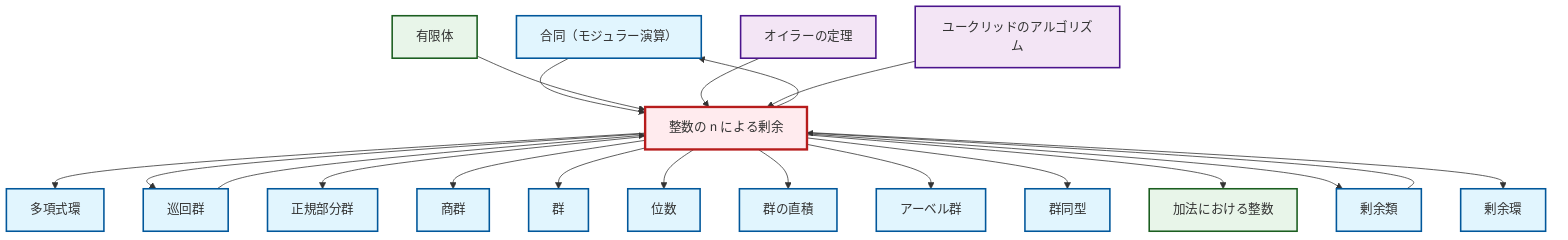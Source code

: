 graph TD
    classDef definition fill:#e1f5fe,stroke:#01579b,stroke-width:2px
    classDef theorem fill:#f3e5f5,stroke:#4a148c,stroke-width:2px
    classDef axiom fill:#fff3e0,stroke:#e65100,stroke-width:2px
    classDef example fill:#e8f5e9,stroke:#1b5e20,stroke-width:2px
    classDef current fill:#ffebee,stroke:#b71c1c,stroke-width:3px
    def-congruence["合同（モジュラー演算）"]:::definition
    def-quotient-ring["剰余環"]:::definition
    def-abelian-group["アーベル群"]:::definition
    def-polynomial-ring["多項式環"]:::definition
    def-order["位数"]:::definition
    ex-quotient-integers-mod-n["整数の n による剰余"]:::example
    def-isomorphism["群同型"]:::definition
    def-direct-product["群の直積"]:::definition
    def-normal-subgroup["正規部分群"]:::definition
    ex-finite-field["有限体"]:::example
    def-coset["剰余類"]:::definition
    def-cyclic-group["巡回群"]:::definition
    thm-euclidean-algorithm["ユークリッドのアルゴリズム"]:::theorem
    ex-integers-addition["加法における整数"]:::example
    def-group["群"]:::definition
    def-quotient-group["商群"]:::definition
    thm-euler["オイラーの定理"]:::theorem
    ex-quotient-integers-mod-n --> def-polynomial-ring
    ex-quotient-integers-mod-n --> def-cyclic-group
    ex-quotient-integers-mod-n --> def-normal-subgroup
    ex-quotient-integers-mod-n --> def-quotient-group
    def-congruence --> ex-quotient-integers-mod-n
    ex-quotient-integers-mod-n --> def-group
    ex-finite-field --> ex-quotient-integers-mod-n
    thm-euler --> ex-quotient-integers-mod-n
    ex-quotient-integers-mod-n --> def-congruence
    def-coset --> ex-quotient-integers-mod-n
    ex-quotient-integers-mod-n --> def-order
    def-cyclic-group --> ex-quotient-integers-mod-n
    thm-euclidean-algorithm --> ex-quotient-integers-mod-n
    ex-quotient-integers-mod-n --> def-direct-product
    ex-quotient-integers-mod-n --> def-abelian-group
    ex-quotient-integers-mod-n --> def-isomorphism
    ex-quotient-integers-mod-n --> ex-integers-addition
    ex-quotient-integers-mod-n --> def-coset
    ex-quotient-integers-mod-n --> def-quotient-ring
    class ex-quotient-integers-mod-n current